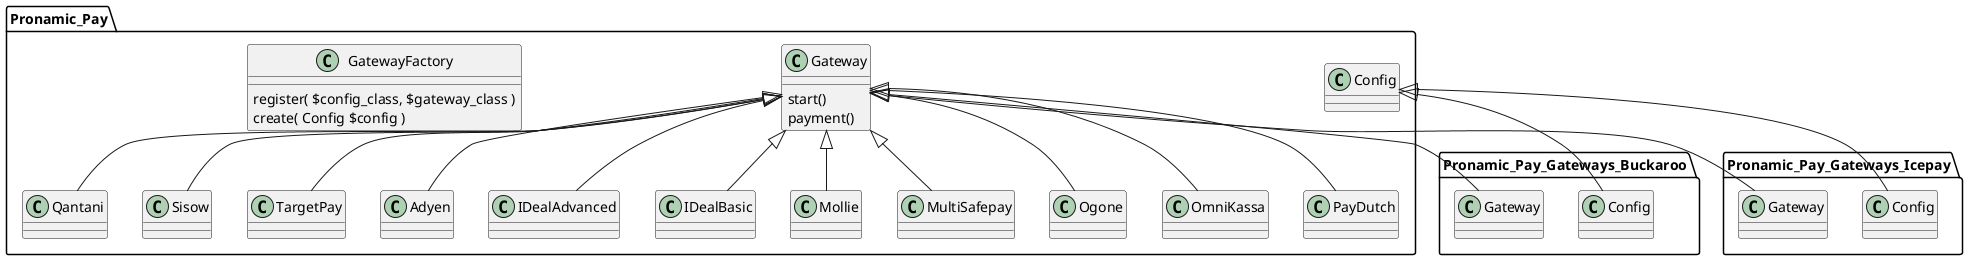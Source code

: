 @startuml

namespace Pronamic_Pay {
	class Gateway {
		start()
		payment()
	}
	
	class Config {
	
	}
	
	class GatewayFactory {
		register( $config_class, $gateway_class )
		create( Config $config )
	}
	
	Gateway <|-- Adyen
	Gateway <|-- IDealAdvanced
	Gateway <|-- IDealBasic
	Gateway <|-- Mollie
	Gateway <|-- MultiSafepay
	Gateway <|-- Ogone
	Gateway <|-- OmniKassa
	Gateway <|-- PayDutch
	Gateway <|-- Qantani
	Gateway <|-- Sisow
	Gateway <|-- TargetPay
}

namespace Pronamic_Pay_Gateways_Buckaroo {
	class Gateway {
	
	}
	
	class Config {
	
	}
	
	Pronamic_Pay.Gateway <|-- Gateway
	Pronamic_Pay.Config <|-- Config
}

namespace Pronamic_Pay_Gateways_Icepay {
	class Gateway {
	
	}
	
	class Config {
	
	}
	
	Pronamic_Pay.Gateway <|-- Gateway
	Pronamic_Pay.Config <|-- Config
}

@enduml
